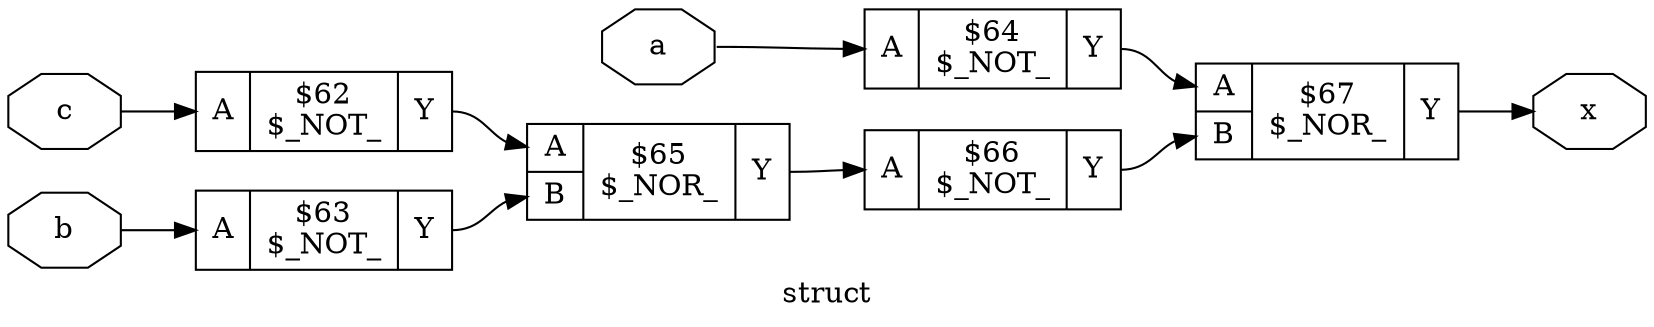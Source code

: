 digraph "struct" {
label="struct";
rankdir="LR";
remincross=true;
n6 [ shape=octagon, label="a", color="black", fontcolor="black" ];
n7 [ shape=octagon, label="b", color="black", fontcolor="black" ];
n8 [ shape=octagon, label="c", color="black", fontcolor="black" ];
n9 [ shape=octagon, label="x", color="black", fontcolor="black" ];
c12 [ shape=record, label="{{<p10> A}|$62\n$_NOT_|{<p11> Y}}" ];
c13 [ shape=record, label="{{<p10> A}|$63\n$_NOT_|{<p11> Y}}" ];
c14 [ shape=record, label="{{<p10> A}|$64\n$_NOT_|{<p11> Y}}" ];
c16 [ shape=record, label="{{<p10> A|<p15> B}|$65\n$_NOR_|{<p11> Y}}" ];
c17 [ shape=record, label="{{<p10> A}|$66\n$_NOT_|{<p11> Y}}" ];
c18 [ shape=record, label="{{<p10> A|<p15> B}|$67\n$_NOR_|{<p11> Y}}" ];
c12:p11:e -> c16:p10:w [color="black", label=""];
c13:p11:e -> c16:p15:w [color="black", label=""];
c14:p11:e -> c18:p10:w [color="black", label=""];
c16:p11:e -> c17:p10:w [color="black", label=""];
c17:p11:e -> c18:p15:w [color="black", label=""];
n6:e -> c14:p10:w [color="black", label=""];
n7:e -> c13:p10:w [color="black", label=""];
n8:e -> c12:p10:w [color="black", label=""];
c18:p11:e -> n9:w [color="black", label=""];
}
